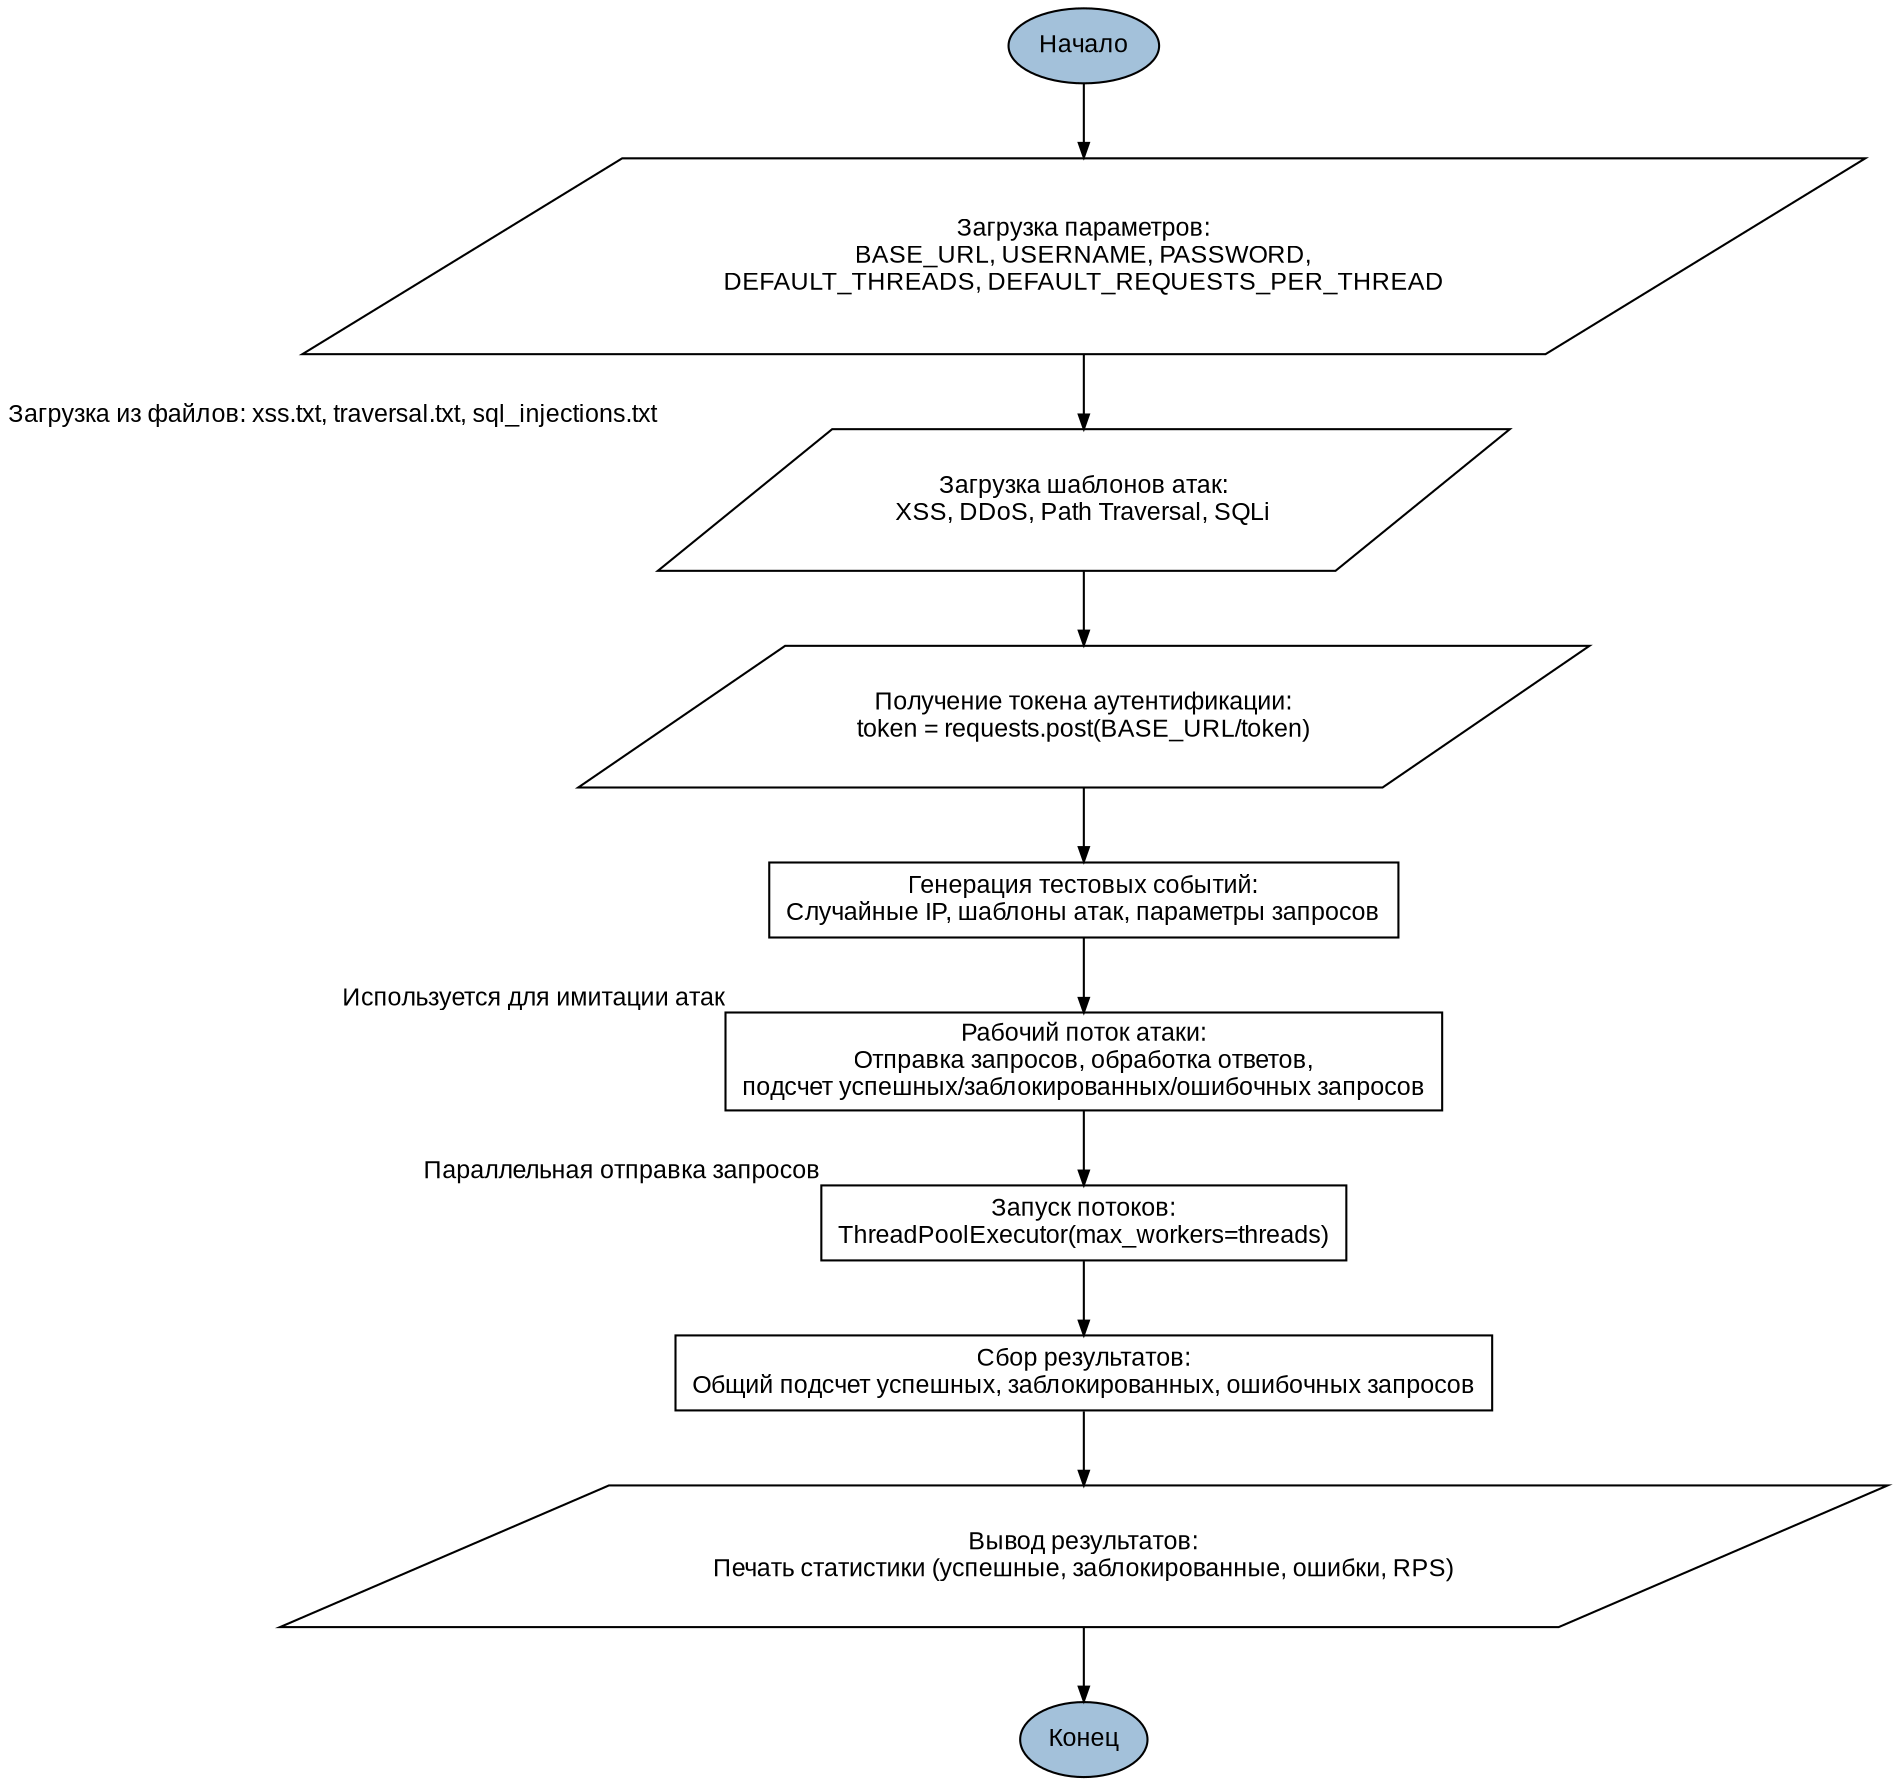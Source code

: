 digraph TestScripts {
    graph [rankdir=TB];
    node [fontname="Arial", fontsize=12, shape=box];
    edge [arrowsize=0.7];

    Start       [label="Начало", shape=ellipse, style=filled, fillcolor="#A3C1DA"];
    End         [label="Конец",  shape=ellipse, style=filled, fillcolor="#A3C1DA"];

    LoadParams      [label="Загрузка параметров:\nBASE_URL, USERNAME, PASSWORD,\nDEFAULT_THREADS, DEFAULT_REQUESTS_PER_THREAD", shape=parallelogram];
    LoadPatterns    [label="Загрузка шаблонов атак:\nXSS, DDoS, Path Traversal, SQLi", shape=parallelogram];
    GetToken        [label="Получение токена аутентификации:\ntoken = requests.post(BASE_URL/token)", shape=parallelogram];
    GenerateEvents  [label="Генерация тестовых событий:\nСлучайные IP, шаблоны атак, параметры запросов"];
    AttackWorker    [label="Рабочий поток атаки:\nОтправка запросов, обработка ответов,\nподсчет успешных/заблокированных/ошибочных запросов"];
    ThreadPool      [label="Запуск потоков:\nThreadPoolExecutor(max_workers=threads)"];
    CollectResults  [label="Сбор результатов:\nОбщий подсчет успешных, заблокированных, ошибочных запросов"];
    PrintResults    [label="Вывод результатов:\nПечать статистики (успешные, заблокированные, ошибки, RPS)", shape=parallelogram];

    Start -> LoadParams -> LoadPatterns -> GetToken -> GenerateEvents -> AttackWorker
          -> ThreadPool -> CollectResults -> PrintResults -> End;

    LoadPatterns    [xlabel="Загрузка из файлов: xss.txt, traversal.txt, sql_injections.txt"];
    AttackWorker    [xlabel="Используется для имитации атак"];
    ThreadPool      [xlabel="Параллельная отправка запросов"];
}